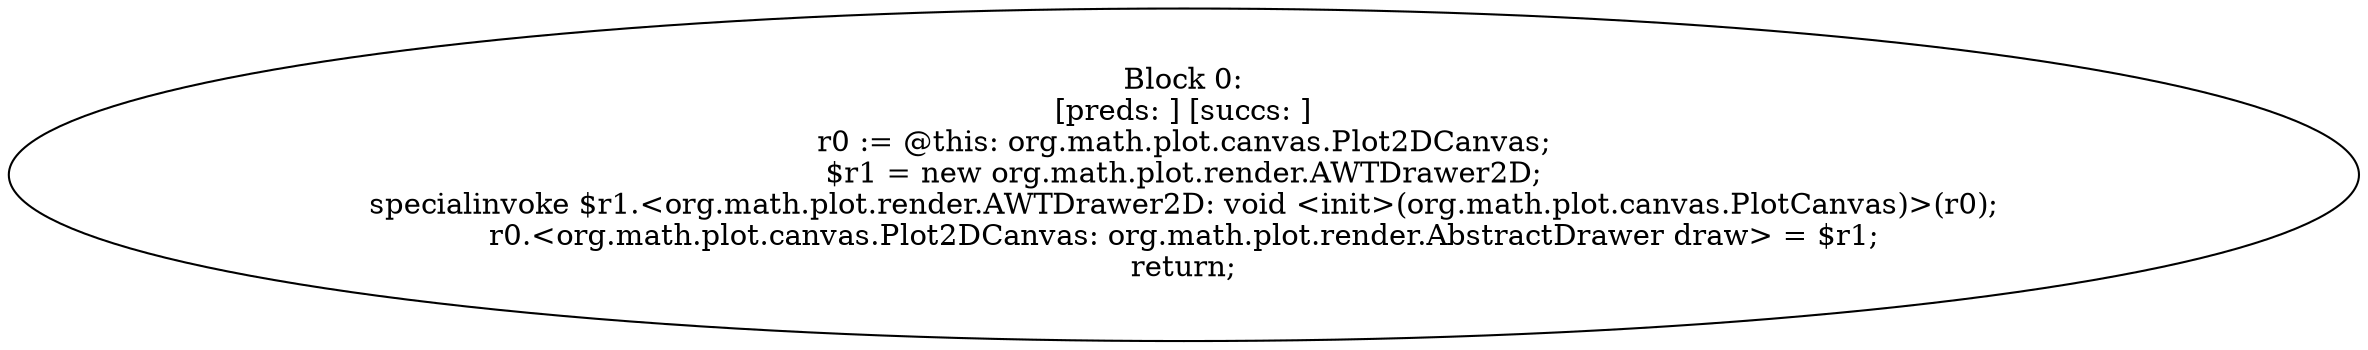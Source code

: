digraph "unitGraph" {
    "Block 0:
[preds: ] [succs: ]
r0 := @this: org.math.plot.canvas.Plot2DCanvas;
$r1 = new org.math.plot.render.AWTDrawer2D;
specialinvoke $r1.<org.math.plot.render.AWTDrawer2D: void <init>(org.math.plot.canvas.PlotCanvas)>(r0);
r0.<org.math.plot.canvas.Plot2DCanvas: org.math.plot.render.AbstractDrawer draw> = $r1;
return;
"
}
